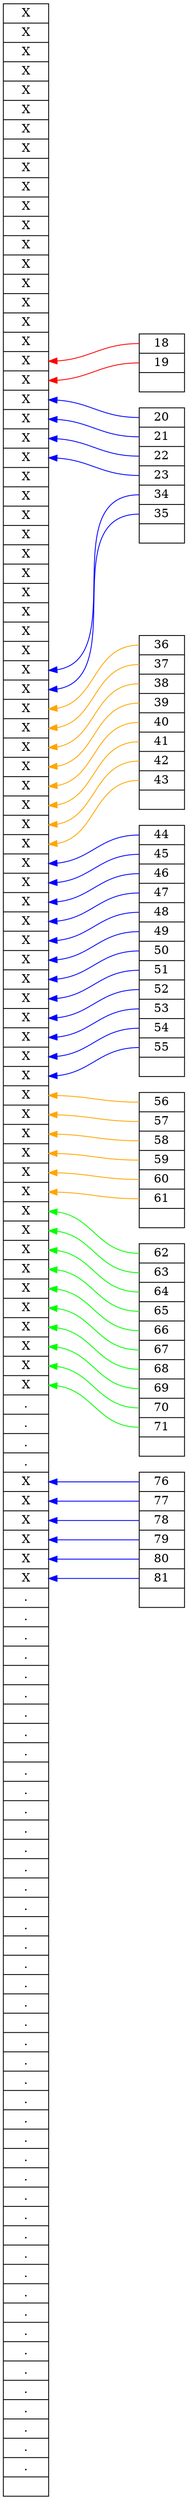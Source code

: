 // Memsim
digraph {
	graph [rankdir=RL]
	graph [ranksep=1.5]
	node [shape=record]
	p2:20 -> frame:20 [color=blue]
	p2:21 -> frame:21 [color=blue]
	p2:22 -> frame:22 [color=blue]
	p2:23 -> frame:23 [color=blue]
	p2:34 -> frame:34 [color=blue]
	p2:35 -> frame:35 [color=blue]
	p2 [label="<20>20|<21>21|<22>22|<23>23|<34>34|<35>35|"]
	p5:44 -> frame:44 [color=blue]
	p5:45 -> frame:45 [color=blue]
	p5:46 -> frame:46 [color=blue]
	p5:47 -> frame:47 [color=blue]
	p5:48 -> frame:48 [color=blue]
	p5:49 -> frame:49 [color=blue]
	p5:50 -> frame:50 [color=blue]
	p5:51 -> frame:51 [color=blue]
	p5:52 -> frame:52 [color=blue]
	p5:53 -> frame:53 [color=blue]
	p5:54 -> frame:54 [color=blue]
	p5:55 -> frame:55 [color=blue]
	p5 [label="<44>44|<45>45|<46>46|<47>47|<48>48|<49>49|<50>50|<51>51|<52>52|<53>53|<54>54|<55>55|"]
	p7:62 -> frame:62 [color=green]
	p7:63 -> frame:63 [color=green]
	p7:64 -> frame:64 [color=green]
	p7:65 -> frame:65 [color=green]
	p7:66 -> frame:66 [color=green]
	p7:67 -> frame:67 [color=green]
	p7:68 -> frame:68 [color=green]
	p7:69 -> frame:69 [color=green]
	p7:70 -> frame:70 [color=green]
	p7:71 -> frame:71 [color=green]
	p7 [label="<62>62|<63>63|<64>64|<65>65|<66>66|<67>67|<68>68|<69>69|<70>70|<71>71|"]
	p1:18 -> frame:18 [color=red]
	p1:19 -> frame:19 [color=red]
	p1 [label="<18>18|<19>19|"]
	p9:36 -> frame:36 [color=orange]
	p9:37 -> frame:37 [color=orange]
	p9:38 -> frame:38 [color=orange]
	p9:39 -> frame:39 [color=orange]
	p9:40 -> frame:40 [color=orange]
	p9:41 -> frame:41 [color=orange]
	p9:42 -> frame:42 [color=orange]
	p9:43 -> frame:43 [color=orange]
	p9 [label="<36>36|<37>37|<38>38|<39>39|<40>40|<41>41|<42>42|<43>43|"]
	p6:56 -> frame:56 [color=orange]
	p6:57 -> frame:57 [color=orange]
	p6:58 -> frame:58 [color=orange]
	p6:59 -> frame:59 [color=orange]
	p6:60 -> frame:60 [color=orange]
	p6:61 -> frame:61 [color=orange]
	p6 [label="<56>56|<57>57|<58>58|<59>59|<60>60|<61>61|"]
	p10:76 -> frame:76 [color=blue]
	p10:77 -> frame:77 [color=blue]
	p10:78 -> frame:78 [color=blue]
	p10:79 -> frame:79 [color=blue]
	p10:80 -> frame:80 [color=blue]
	p10:81 -> frame:81 [color=blue]
	p10 [label="<76>76|<77>77|<78>78|<79>79|<80>80|<81>81|"]
	frame [label="<0>X|<1>X|<2>X|<3>X|<4>X|<5>X|<6>X|<7>X|<8>X|<9>X|<10>X|<11>X|<12>X|<13>X|<14>X|<15>X|<16>X|<17>X|<18>X|<19>X|<20>X|<21>X|<22>X|<23>X|<24>X|<25>X|<26>X|<27>X|<28>X|<29>X|<30>X|<31>X|<32>X|<33>X|<34>X|<35>X|<36>X|<37>X|<38>X|<39>X|<40>X|<41>X|<42>X|<43>X|<44>X|<45>X|<46>X|<47>X|<48>X|<49>X|<50>X|<51>X|<52>X|<53>X|<54>X|<55>X|<56>X|<57>X|<58>X|<59>X|<60>X|<61>X|<62>X|<63>X|<64>X|<65>X|<66>X|<67>X|<68>X|<69>X|<70>X|<71>X|<72>.|<73>.|<74>.|<75>.|<76>X|<77>X|<78>X|<79>X|<80>X|<81>X|<82>.|<83>.|<84>.|<85>.|<86>.|<87>.|<88>.|<89>.|<90>.|<91>.|<92>.|<93>.|<94>.|<95>.|<96>.|<97>.|<98>.|<99>.|<100>.|<101>.|<102>.|<103>.|<104>.|<105>.|<106>.|<107>.|<108>.|<109>.|<110>.|<111>.|<112>.|<113>.|<114>.|<115>.|<116>.|<117>.|<118>.|<119>.|<120>.|<121>.|<122>.|<123>.|<124>.|<125>.|<126>.|<127>.|"]
}
